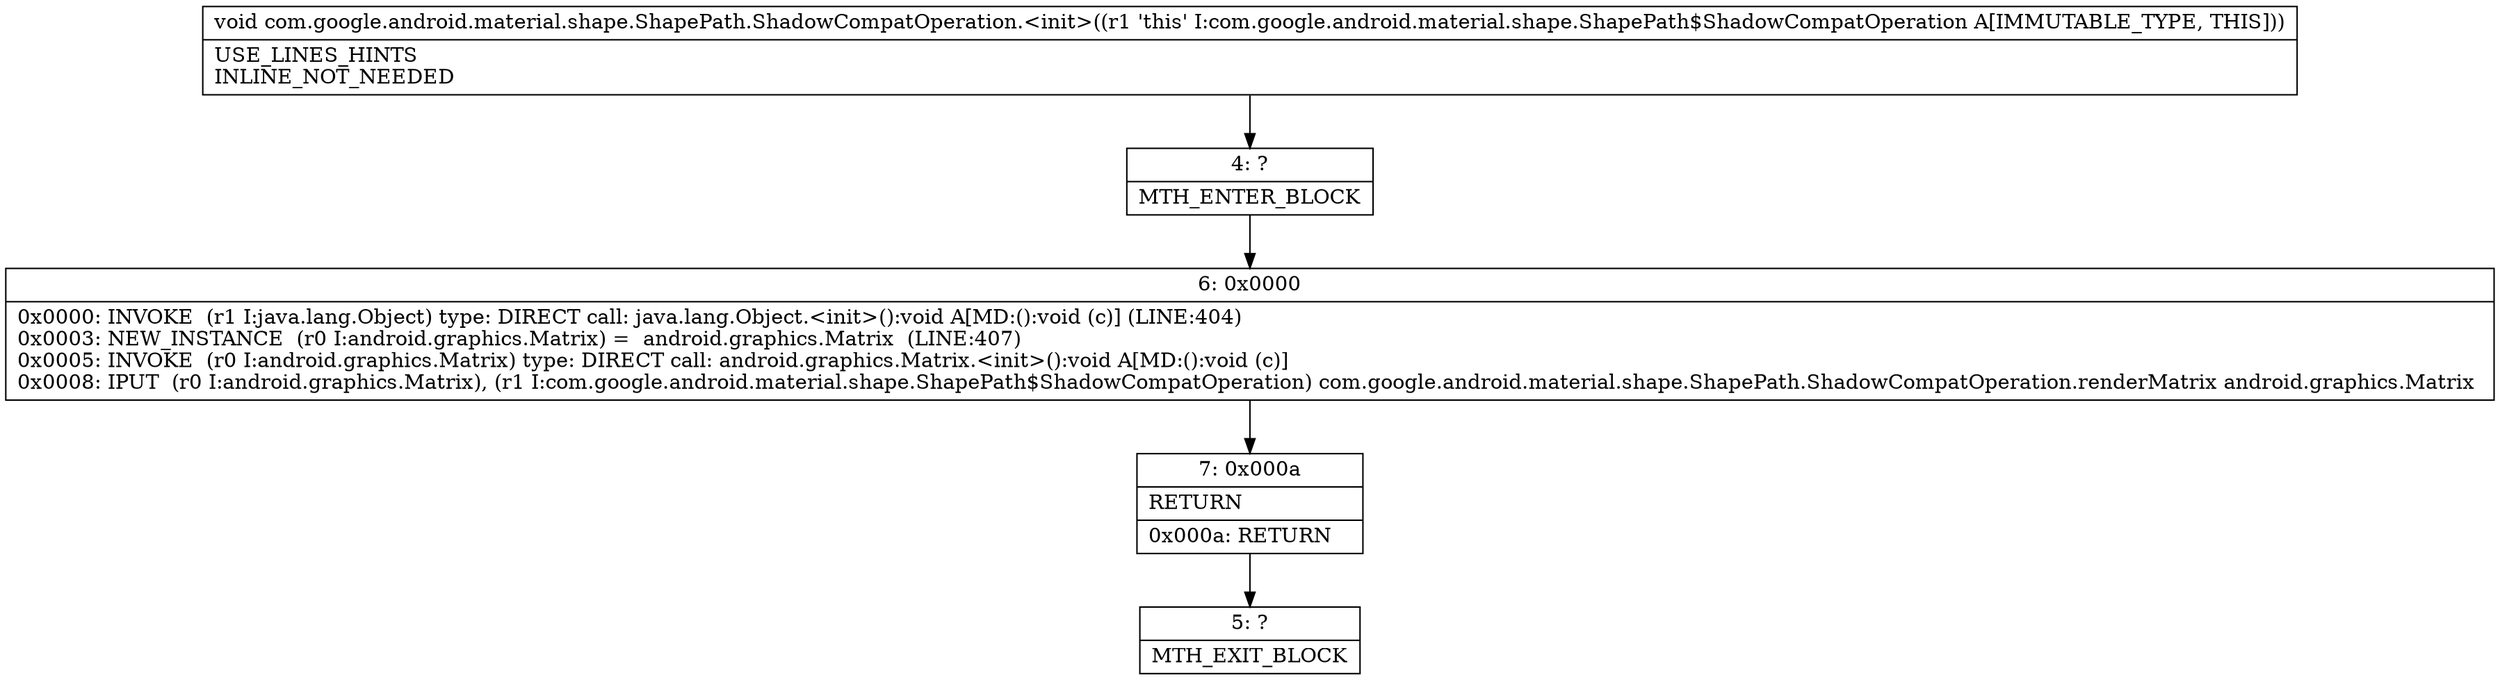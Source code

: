 digraph "CFG forcom.google.android.material.shape.ShapePath.ShadowCompatOperation.\<init\>()V" {
Node_4 [shape=record,label="{4\:\ ?|MTH_ENTER_BLOCK\l}"];
Node_6 [shape=record,label="{6\:\ 0x0000|0x0000: INVOKE  (r1 I:java.lang.Object) type: DIRECT call: java.lang.Object.\<init\>():void A[MD:():void (c)] (LINE:404)\l0x0003: NEW_INSTANCE  (r0 I:android.graphics.Matrix) =  android.graphics.Matrix  (LINE:407)\l0x0005: INVOKE  (r0 I:android.graphics.Matrix) type: DIRECT call: android.graphics.Matrix.\<init\>():void A[MD:():void (c)]\l0x0008: IPUT  (r0 I:android.graphics.Matrix), (r1 I:com.google.android.material.shape.ShapePath$ShadowCompatOperation) com.google.android.material.shape.ShapePath.ShadowCompatOperation.renderMatrix android.graphics.Matrix \l}"];
Node_7 [shape=record,label="{7\:\ 0x000a|RETURN\l|0x000a: RETURN   \l}"];
Node_5 [shape=record,label="{5\:\ ?|MTH_EXIT_BLOCK\l}"];
MethodNode[shape=record,label="{void com.google.android.material.shape.ShapePath.ShadowCompatOperation.\<init\>((r1 'this' I:com.google.android.material.shape.ShapePath$ShadowCompatOperation A[IMMUTABLE_TYPE, THIS]))  | USE_LINES_HINTS\lINLINE_NOT_NEEDED\l}"];
MethodNode -> Node_4;Node_4 -> Node_6;
Node_6 -> Node_7;
Node_7 -> Node_5;
}

